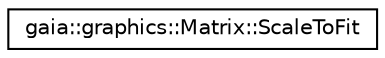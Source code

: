 digraph G
{
  edge [fontname="Helvetica",fontsize="10",labelfontname="Helvetica",labelfontsize="10"];
  node [fontname="Helvetica",fontsize="10",shape=record];
  rankdir=LR;
  Node1 [label="gaia::graphics::Matrix::ScaleToFit",height=0.2,width=0.4,color="black", fillcolor="white", style="filled",URL="$d4/d62/classgaia_1_1graphics_1_1_matrix_1_1_scale_to_fit.html",tooltip="Controlls how the src rect should align into the dst rect for setRectToRect()."];
}
